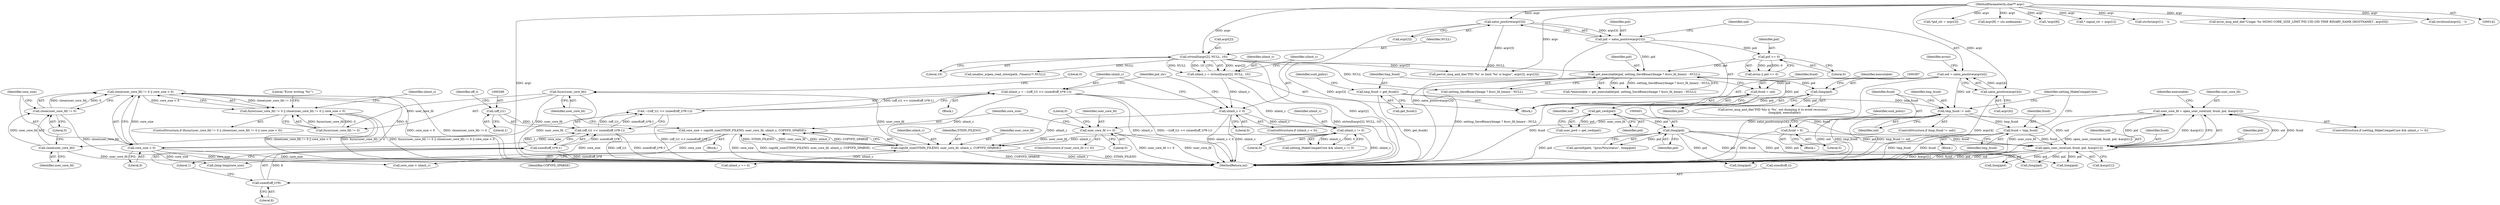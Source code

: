 digraph "0_abrt_17cb66b13997b0159b4253b3f5722db79f476d68@API" {
"1001136" [label="(Call,close(user_core_fd) != 0 || core_size < 0)"];
"1001137" [label="(Call,close(user_core_fd) != 0)"];
"1001138" [label="(Call,close(user_core_fd))"];
"1001133" [label="(Call,fsync(user_core_fd))"];
"1001125" [label="(Call,copyfd_size(STDIN_FILENO, user_core_fd, ulimit_c, COPYFD_SPARSE))"];
"1001118" [label="(Call,user_core_fd >= 0)"];
"1000442" [label="(Call,user_core_fd = open_user_core(uid, fsuid, pid, &argv[1]))"];
"1000444" [label="(Call,open_user_core(uid, fsuid, pid, &argv[1]))"];
"1000421" [label="(Call,tmp_fsuid != uid)"];
"1000413" [label="(Call,tmp_fsuid = get_fsuid())"];
"1000308" [label="(Call,uid = xatoi_positive(argv[4]))"];
"1000310" [label="(Call,xatoi_positive(argv[4]))"];
"1000144" [label="(MethodParameterIn,char** argv)"];
"1000433" [label="(Call,fsuid = tmp_fsuid)"];
"1000425" [label="(Call,fsuid = 0)"];
"1000409" [label="(Call,fsuid = uid)"];
"1000400" [label="(Call,(long)pid)"];
"1000392" [label="(Call,get_cwd(pid))"];
"1000386" [label="(Call,(long)pid)"];
"1000370" [label="(Call,get_executable(pid, setting_SaveBinaryImage ? &src_fd_binary : NULL))"];
"1000317" [label="(Call,pid <= 0)"];
"1000301" [label="(Call,pid = xatoi_positive(argv[3]))"];
"1000303" [label="(Call,xatoi_positive(argv[3]))"];
"1000270" [label="(Call,strtoull(argv[2], NULL, 10))"];
"1000281" [label="(Call,ulimit_c = ~((off_t)1 << (sizeof(off_t)*8-1)))"];
"1000283" [label="(Call,~((off_t)1 << (sizeof(off_t)*8-1)))"];
"1000284" [label="(Call,(off_t)1 << (sizeof(off_t)*8-1))"];
"1000285" [label="(Call,(off_t)1)"];
"1000288" [label="(Call,sizeof(off_t)*8-1)"];
"1000289" [label="(Call,sizeof(off_t)*8)"];
"1000439" [label="(Call,ulimit_c != 0)"];
"1000277" [label="(Call,ulimit_c < 0)"];
"1000268" [label="(Call,ulimit_c = strtoull(argv[2], NULL, 10))"];
"1001141" [label="(Call,core_size < 0)"];
"1001123" [label="(Call,core_size = copyfd_size(STDIN_FILENO, user_core_fd, ulimit_c, COPYFD_SPARSE))"];
"1001131" [label="(Call,fsync(user_core_fd) != 0 || close(user_core_fd) != 0 || core_size < 0)"];
"1001159" [label="(Call,core_size > ulimit_c)"];
"1000274" [label="(Identifier,NULL)"];
"1000308" [label="(Call,uid = xatoi_positive(argv[4]))"];
"1001142" [label="(Identifier,core_size)"];
"1001124" [label="(Identifier,core_size)"];
"1000288" [label="(Call,sizeof(off_t)*8-1)"];
"1000371" [label="(Identifier,pid)"];
"1000295" [label="(Call,*pid_str = argv[3])"];
"1001125" [label="(Call,copyfd_size(STDIN_FILENO, user_core_fd, ulimit_c, COPYFD_SPARSE))"];
"1000402" [label="(Identifier,pid)"];
"1000590" [label="(Call,(long)pid)"];
"1000293" [label="(Literal,1)"];
"1000304" [label="(Call,argv[3])"];
"1001129" [label="(Identifier,COPYFD_SPARSE)"];
"1001120" [label="(Literal,0)"];
"1000415" [label="(Call,get_fsuid())"];
"1001131" [label="(Call,fsync(user_core_fd) != 0 || close(user_core_fd) != 0 || core_size < 0)"];
"1000271" [label="(Call,argv[2])"];
"1000444" [label="(Call,open_user_core(uid, fsuid, pid, &argv[1]))"];
"1000436" [label="(ControlStructure,if (setting_MakeCompatCore && ulimit_c != 0))"];
"1001179" [label="(Literal,0)"];
"1000309" [label="(Identifier,uid)"];
"1000290" [label="(Call,sizeof(off_t))"];
"1000433" [label="(Call,fsuid = tmp_fsuid)"];
"1000285" [label="(Call,(off_t)1)"];
"1001130" [label="(ControlStructure,if (fsync(user_core_fd) != 0 || close(user_core_fd) != 0 || core_size < 0))"];
"1001180" [label="(MethodReturn,int)"];
"1000418" [label="(Identifier,suid_policy)"];
"1001141" [label="(Call,core_size < 0)"];
"1000437" [label="(Call,setting_MakeCompatCore && ulimit_c != 0)"];
"1000277" [label="(Call,ulimit_c < 0)"];
"1001118" [label="(Call,user_core_fd >= 0)"];
"1001138" [label="(Call,close(user_core_fd))"];
"1001175" [label="(Call,(long long)core_size)"];
"1000611" [label="(Call,(long)pid)"];
"1000454" [label="(Identifier,executable)"];
"1000302" [label="(Identifier,pid)"];
"1000405" [label="(Call,xmalloc_xopen_read_close(path, /*maxsz:*/ NULL))"];
"1000421" [label="(Call,tmp_fsuid != uid)"];
"1000435" [label="(Identifier,tmp_fsuid)"];
"1000144" [label="(MethodParameterIn,char** argv)"];
"1001137" [label="(Call,close(user_core_fd) != 0)"];
"1000275" [label="(Literal,10)"];
"1000354" [label="(Call,argv[8] = uts.nodename)"];
"1000413" [label="(Call,tmp_fsuid = get_fsuid())"];
"1000311" [label="(Call,argv[4])"];
"1000319" [label="(Literal,0)"];
"1000422" [label="(Identifier,tmp_fsuid)"];
"1001146" [label="(Literal,\"Error writing '%s'\")"];
"1000432" [label="(Block,)"];
"1000346" [label="(Call,!argv[8])"];
"1000434" [label="(Identifier,fsuid)"];
"1000389" [label="(Identifier,executable)"];
"1000459" [label="(Call,(long)pid)"];
"1000370" [label="(Call,get_executable(pid, setting_SaveBinaryImage ? &src_fd_binary : NULL))"];
"1001119" [label="(Identifier,user_core_fd)"];
"1001132" [label="(Call,fsync(user_core_fd) != 0)"];
"1000280" [label="(Block,)"];
"1001121" [label="(Block,)"];
"1000393" [label="(Identifier,pid)"];
"1000430" [label="(Identifier,suid_policy)"];
"1000386" [label="(Call,(long)pid)"];
"1001127" [label="(Identifier,user_core_fd)"];
"1000438" [label="(Identifier,setting_MakeCompatCore)"];
"1000448" [label="(Call,&argv[1])"];
"1000446" [label="(Identifier,fsuid)"];
"1000292" [label="(Literal,8)"];
"1000268" [label="(Call,ulimit_c = strtoull(argv[2], NULL, 10))"];
"1000439" [label="(Call,ulimit_c != 0)"];
"1000443" [label="(Identifier,user_core_fd)"];
"1000368" [label="(Call,*executable = get_executable(pid, setting_SaveBinaryImage ? &src_fd_binary : NULL))"];
"1000279" [label="(Literal,0)"];
"1000392" [label="(Call,get_cwd(pid))"];
"1000315" [label="(Call,errno || pid <= 0)"];
"1000425" [label="(Call,fsuid = 0)"];
"1001128" [label="(Identifier,ulimit_c)"];
"1001139" [label="(Identifier,user_core_fd)"];
"1000270" [label="(Call,strtoull(argv[2], NULL, 10))"];
"1000426" [label="(Identifier,fsuid)"];
"1001136" [label="(Call,close(user_core_fd) != 0 || core_size < 0)"];
"1000276" [label="(ControlStructure,if (ulimit_c < 0))"];
"1000411" [label="(Identifier,uid)"];
"1000257" [label="(Call,* signal_str = argv[1])"];
"1001134" [label="(Identifier,user_core_fd)"];
"1000400" [label="(Call,(long)pid)"];
"1001171" [label="(Call,(long)pid)"];
"1000310" [label="(Call,xatoi_positive(argv[4]))"];
"1000317" [label="(Call,pid <= 0)"];
"1000442" [label="(Call,user_core_fd = open_user_core(uid, fsuid, pid, &argv[1]))"];
"1000177" [label="(Call,strchr(argv[1], ' '))"];
"1000423" [label="(Identifier,uid)"];
"1000316" [label="(Identifier,errno)"];
"1000397" [label="(Call,sprintf(path, \"/proc/%lu/status\", (long)pid))"];
"1000171" [label="(Call,error_msg_and_die(\"Usage: %s SIGNO CORE_SIZE_LIMIT PID UID GID TIME BINARY_NAME [HOSTNAME]\", argv[0]))"];
"1000296" [label="(Identifier,pid_str)"];
"1001133" [label="(Call,fsync(user_core_fd))"];
"1000420" [label="(ControlStructure,if (tmp_fsuid != uid))"];
"1001140" [label="(Literal,0)"];
"1000283" [label="(Call,~((off_t)1 << (sizeof(off_t)*8-1)))"];
"1000410" [label="(Identifier,fsuid)"];
"1000145" [label="(Block,)"];
"1000291" [label="(Identifier,off_t)"];
"1001135" [label="(Literal,0)"];
"1000303" [label="(Call,xatoi_positive(argv[3]))"];
"1000278" [label="(Identifier,ulimit_c)"];
"1001156" [label="(Call,ulimit_c == 0)"];
"1000447" [label="(Identifier,pid)"];
"1001117" [label="(ControlStructure,if (user_core_fd >= 0))"];
"1000196" [label="(Call,strchrnul(argv[i], ' '))"];
"1000284" [label="(Call,(off_t)1 << (sizeof(off_t)*8-1))"];
"1000440" [label="(Identifier,ulimit_c)"];
"1000424" [label="(Block,)"];
"1000427" [label="(Literal,0)"];
"1000388" [label="(Identifier,pid)"];
"1000301" [label="(Call,pid = xatoi_positive(argv[3]))"];
"1000318" [label="(Identifier,pid)"];
"1000281" [label="(Call,ulimit_c = ~((off_t)1 << (sizeof(off_t)*8-1)))"];
"1000390" [label="(Call,user_pwd = get_cwd(pid))"];
"1000441" [label="(Literal,0)"];
"1001143" [label="(Literal,0)"];
"1000269" [label="(Identifier,ulimit_c)"];
"1000282" [label="(Identifier,ulimit_c)"];
"1000287" [label="(Literal,1)"];
"1000289" [label="(Call,sizeof(off_t)*8)"];
"1000445" [label="(Identifier,uid)"];
"1000372" [label="(Call,setting_SaveBinaryImage ? &src_fd_binary : NULL)"];
"1000414" [label="(Identifier,tmp_fsuid)"];
"1000321" [label="(Call,perror_msg_and_die(\"PID '%s' or limit '%s' is bogus\", argv[3], argv[2]))"];
"1000384" [label="(Call,error_msg_and_die(\"PID %lu is '%s', not dumping it to avoid recursion\",\n                        (long)pid, executable))"];
"1001123" [label="(Call,core_size = copyfd_size(STDIN_FILENO, user_core_fd, ulimit_c, COPYFD_SPARSE))"];
"1001157" [label="(Identifier,ulimit_c)"];
"1001126" [label="(Identifier,STDIN_FILENO)"];
"1000409" [label="(Call,fsuid = uid)"];
"1001136" -> "1001131"  [label="AST: "];
"1001136" -> "1001137"  [label="CFG: "];
"1001136" -> "1001141"  [label="CFG: "];
"1001137" -> "1001136"  [label="AST: "];
"1001141" -> "1001136"  [label="AST: "];
"1001131" -> "1001136"  [label="CFG: "];
"1001136" -> "1001180"  [label="DDG: close(user_core_fd) != 0"];
"1001136" -> "1001180"  [label="DDG: core_size < 0"];
"1001136" -> "1001131"  [label="DDG: close(user_core_fd) != 0"];
"1001136" -> "1001131"  [label="DDG: core_size < 0"];
"1001137" -> "1001136"  [label="DDG: close(user_core_fd)"];
"1001137" -> "1001136"  [label="DDG: 0"];
"1001141" -> "1001136"  [label="DDG: core_size"];
"1001141" -> "1001136"  [label="DDG: 0"];
"1001137" -> "1001140"  [label="CFG: "];
"1001138" -> "1001137"  [label="AST: "];
"1001140" -> "1001137"  [label="AST: "];
"1001142" -> "1001137"  [label="CFG: "];
"1001137" -> "1001180"  [label="DDG: close(user_core_fd)"];
"1001138" -> "1001137"  [label="DDG: user_core_fd"];
"1001138" -> "1001139"  [label="CFG: "];
"1001139" -> "1001138"  [label="AST: "];
"1001140" -> "1001138"  [label="CFG: "];
"1001138" -> "1001180"  [label="DDG: user_core_fd"];
"1001133" -> "1001138"  [label="DDG: user_core_fd"];
"1001133" -> "1001132"  [label="AST: "];
"1001133" -> "1001134"  [label="CFG: "];
"1001134" -> "1001133"  [label="AST: "];
"1001135" -> "1001133"  [label="CFG: "];
"1001133" -> "1001180"  [label="DDG: user_core_fd"];
"1001133" -> "1001132"  [label="DDG: user_core_fd"];
"1001125" -> "1001133"  [label="DDG: user_core_fd"];
"1001125" -> "1001123"  [label="AST: "];
"1001125" -> "1001129"  [label="CFG: "];
"1001126" -> "1001125"  [label="AST: "];
"1001127" -> "1001125"  [label="AST: "];
"1001128" -> "1001125"  [label="AST: "];
"1001129" -> "1001125"  [label="AST: "];
"1001123" -> "1001125"  [label="CFG: "];
"1001125" -> "1001180"  [label="DDG: COPYFD_SPARSE"];
"1001125" -> "1001180"  [label="DDG: ulimit_c"];
"1001125" -> "1001180"  [label="DDG: STDIN_FILENO"];
"1001125" -> "1001123"  [label="DDG: STDIN_FILENO"];
"1001125" -> "1001123"  [label="DDG: user_core_fd"];
"1001125" -> "1001123"  [label="DDG: ulimit_c"];
"1001125" -> "1001123"  [label="DDG: COPYFD_SPARSE"];
"1001118" -> "1001125"  [label="DDG: user_core_fd"];
"1000281" -> "1001125"  [label="DDG: ulimit_c"];
"1000439" -> "1001125"  [label="DDG: ulimit_c"];
"1000277" -> "1001125"  [label="DDG: ulimit_c"];
"1001125" -> "1001156"  [label="DDG: ulimit_c"];
"1001118" -> "1001117"  [label="AST: "];
"1001118" -> "1001120"  [label="CFG: "];
"1001119" -> "1001118"  [label="AST: "];
"1001120" -> "1001118"  [label="AST: "];
"1001124" -> "1001118"  [label="CFG: "];
"1001179" -> "1001118"  [label="CFG: "];
"1001118" -> "1001180"  [label="DDG: user_core_fd"];
"1001118" -> "1001180"  [label="DDG: user_core_fd >= 0"];
"1000442" -> "1001118"  [label="DDG: user_core_fd"];
"1000442" -> "1000436"  [label="AST: "];
"1000442" -> "1000444"  [label="CFG: "];
"1000443" -> "1000442"  [label="AST: "];
"1000444" -> "1000442"  [label="AST: "];
"1000454" -> "1000442"  [label="CFG: "];
"1000442" -> "1001180"  [label="DDG: user_core_fd"];
"1000442" -> "1001180"  [label="DDG: open_user_core(uid, fsuid, pid, &argv[1])"];
"1000444" -> "1000442"  [label="DDG: uid"];
"1000444" -> "1000442"  [label="DDG: fsuid"];
"1000444" -> "1000442"  [label="DDG: pid"];
"1000444" -> "1000442"  [label="DDG: &argv[1]"];
"1000444" -> "1000448"  [label="CFG: "];
"1000445" -> "1000444"  [label="AST: "];
"1000446" -> "1000444"  [label="AST: "];
"1000447" -> "1000444"  [label="AST: "];
"1000448" -> "1000444"  [label="AST: "];
"1000444" -> "1001180"  [label="DDG: fsuid"];
"1000444" -> "1001180"  [label="DDG: pid"];
"1000444" -> "1001180"  [label="DDG: uid"];
"1000444" -> "1001180"  [label="DDG: &argv[1]"];
"1000421" -> "1000444"  [label="DDG: uid"];
"1000433" -> "1000444"  [label="DDG: fsuid"];
"1000425" -> "1000444"  [label="DDG: fsuid"];
"1000409" -> "1000444"  [label="DDG: fsuid"];
"1000400" -> "1000444"  [label="DDG: pid"];
"1000444" -> "1000459"  [label="DDG: pid"];
"1000444" -> "1000590"  [label="DDG: pid"];
"1000444" -> "1000611"  [label="DDG: pid"];
"1000444" -> "1001171"  [label="DDG: pid"];
"1000421" -> "1000420"  [label="AST: "];
"1000421" -> "1000423"  [label="CFG: "];
"1000422" -> "1000421"  [label="AST: "];
"1000423" -> "1000421"  [label="AST: "];
"1000426" -> "1000421"  [label="CFG: "];
"1000438" -> "1000421"  [label="CFG: "];
"1000421" -> "1001180"  [label="DDG: uid"];
"1000421" -> "1001180"  [label="DDG: tmp_fsuid"];
"1000421" -> "1001180"  [label="DDG: tmp_fsuid != uid"];
"1000413" -> "1000421"  [label="DDG: tmp_fsuid"];
"1000308" -> "1000421"  [label="DDG: uid"];
"1000421" -> "1000433"  [label="DDG: tmp_fsuid"];
"1000413" -> "1000145"  [label="AST: "];
"1000413" -> "1000415"  [label="CFG: "];
"1000414" -> "1000413"  [label="AST: "];
"1000415" -> "1000413"  [label="AST: "];
"1000418" -> "1000413"  [label="CFG: "];
"1000413" -> "1001180"  [label="DDG: get_fsuid()"];
"1000308" -> "1000145"  [label="AST: "];
"1000308" -> "1000310"  [label="CFG: "];
"1000309" -> "1000308"  [label="AST: "];
"1000310" -> "1000308"  [label="AST: "];
"1000316" -> "1000308"  [label="CFG: "];
"1000308" -> "1001180"  [label="DDG: xatoi_positive(argv[4])"];
"1000310" -> "1000308"  [label="DDG: argv[4]"];
"1000308" -> "1000409"  [label="DDG: uid"];
"1000310" -> "1000311"  [label="CFG: "];
"1000311" -> "1000310"  [label="AST: "];
"1000310" -> "1001180"  [label="DDG: argv[4]"];
"1000144" -> "1000310"  [label="DDG: argv"];
"1000144" -> "1000142"  [label="AST: "];
"1000144" -> "1001180"  [label="DDG: argv"];
"1000144" -> "1000171"  [label="DDG: argv"];
"1000144" -> "1000177"  [label="DDG: argv"];
"1000144" -> "1000196"  [label="DDG: argv"];
"1000144" -> "1000257"  [label="DDG: argv"];
"1000144" -> "1000270"  [label="DDG: argv"];
"1000144" -> "1000295"  [label="DDG: argv"];
"1000144" -> "1000303"  [label="DDG: argv"];
"1000144" -> "1000321"  [label="DDG: argv"];
"1000144" -> "1000346"  [label="DDG: argv"];
"1000144" -> "1000354"  [label="DDG: argv"];
"1000433" -> "1000432"  [label="AST: "];
"1000433" -> "1000435"  [label="CFG: "];
"1000434" -> "1000433"  [label="AST: "];
"1000435" -> "1000433"  [label="AST: "];
"1000438" -> "1000433"  [label="CFG: "];
"1000433" -> "1001180"  [label="DDG: fsuid"];
"1000433" -> "1001180"  [label="DDG: tmp_fsuid"];
"1000425" -> "1000424"  [label="AST: "];
"1000425" -> "1000427"  [label="CFG: "];
"1000426" -> "1000425"  [label="AST: "];
"1000427" -> "1000425"  [label="AST: "];
"1000430" -> "1000425"  [label="CFG: "];
"1000425" -> "1001180"  [label="DDG: fsuid"];
"1000409" -> "1000145"  [label="AST: "];
"1000409" -> "1000411"  [label="CFG: "];
"1000410" -> "1000409"  [label="AST: "];
"1000411" -> "1000409"  [label="AST: "];
"1000414" -> "1000409"  [label="CFG: "];
"1000409" -> "1001180"  [label="DDG: fsuid"];
"1000400" -> "1000397"  [label="AST: "];
"1000400" -> "1000402"  [label="CFG: "];
"1000401" -> "1000400"  [label="AST: "];
"1000402" -> "1000400"  [label="AST: "];
"1000397" -> "1000400"  [label="CFG: "];
"1000400" -> "1001180"  [label="DDG: pid"];
"1000400" -> "1000397"  [label="DDG: pid"];
"1000392" -> "1000400"  [label="DDG: pid"];
"1000400" -> "1000459"  [label="DDG: pid"];
"1000400" -> "1000590"  [label="DDG: pid"];
"1000400" -> "1000611"  [label="DDG: pid"];
"1000400" -> "1001171"  [label="DDG: pid"];
"1000392" -> "1000390"  [label="AST: "];
"1000392" -> "1000393"  [label="CFG: "];
"1000393" -> "1000392"  [label="AST: "];
"1000390" -> "1000392"  [label="CFG: "];
"1000392" -> "1000390"  [label="DDG: pid"];
"1000386" -> "1000392"  [label="DDG: pid"];
"1000370" -> "1000392"  [label="DDG: pid"];
"1000386" -> "1000384"  [label="AST: "];
"1000386" -> "1000388"  [label="CFG: "];
"1000387" -> "1000386"  [label="AST: "];
"1000388" -> "1000386"  [label="AST: "];
"1000389" -> "1000386"  [label="CFG: "];
"1000386" -> "1000384"  [label="DDG: pid"];
"1000370" -> "1000386"  [label="DDG: pid"];
"1000370" -> "1000368"  [label="AST: "];
"1000370" -> "1000372"  [label="CFG: "];
"1000371" -> "1000370"  [label="AST: "];
"1000372" -> "1000370"  [label="AST: "];
"1000368" -> "1000370"  [label="CFG: "];
"1000370" -> "1001180"  [label="DDG: setting_SaveBinaryImage ? &src_fd_binary : NULL"];
"1000370" -> "1000368"  [label="DDG: pid"];
"1000370" -> "1000368"  [label="DDG: setting_SaveBinaryImage ? &src_fd_binary : NULL"];
"1000317" -> "1000370"  [label="DDG: pid"];
"1000301" -> "1000370"  [label="DDG: pid"];
"1000270" -> "1000370"  [label="DDG: NULL"];
"1000317" -> "1000315"  [label="AST: "];
"1000317" -> "1000319"  [label="CFG: "];
"1000318" -> "1000317"  [label="AST: "];
"1000319" -> "1000317"  [label="AST: "];
"1000315" -> "1000317"  [label="CFG: "];
"1000317" -> "1000315"  [label="DDG: pid"];
"1000317" -> "1000315"  [label="DDG: 0"];
"1000301" -> "1000317"  [label="DDG: pid"];
"1000301" -> "1000145"  [label="AST: "];
"1000301" -> "1000303"  [label="CFG: "];
"1000302" -> "1000301"  [label="AST: "];
"1000303" -> "1000301"  [label="AST: "];
"1000309" -> "1000301"  [label="CFG: "];
"1000301" -> "1001180"  [label="DDG: xatoi_positive(argv[3])"];
"1000303" -> "1000301"  [label="DDG: argv[3]"];
"1000303" -> "1000304"  [label="CFG: "];
"1000304" -> "1000303"  [label="AST: "];
"1000303" -> "1001180"  [label="DDG: argv[3]"];
"1000303" -> "1000321"  [label="DDG: argv[3]"];
"1000270" -> "1000268"  [label="AST: "];
"1000270" -> "1000275"  [label="CFG: "];
"1000271" -> "1000270"  [label="AST: "];
"1000274" -> "1000270"  [label="AST: "];
"1000275" -> "1000270"  [label="AST: "];
"1000268" -> "1000270"  [label="CFG: "];
"1000270" -> "1001180"  [label="DDG: argv[2]"];
"1000270" -> "1000268"  [label="DDG: argv[2]"];
"1000270" -> "1000268"  [label="DDG: NULL"];
"1000270" -> "1000268"  [label="DDG: 10"];
"1000270" -> "1000321"  [label="DDG: argv[2]"];
"1000270" -> "1000372"  [label="DDG: NULL"];
"1000270" -> "1000405"  [label="DDG: NULL"];
"1000281" -> "1000280"  [label="AST: "];
"1000281" -> "1000283"  [label="CFG: "];
"1000282" -> "1000281"  [label="AST: "];
"1000283" -> "1000281"  [label="AST: "];
"1000296" -> "1000281"  [label="CFG: "];
"1000281" -> "1001180"  [label="DDG: ulimit_c"];
"1000281" -> "1001180"  [label="DDG: ~((off_t)1 << (sizeof(off_t)*8-1))"];
"1000283" -> "1000281"  [label="DDG: (off_t)1 << (sizeof(off_t)*8-1)"];
"1000281" -> "1000439"  [label="DDG: ulimit_c"];
"1000283" -> "1000284"  [label="CFG: "];
"1000284" -> "1000283"  [label="AST: "];
"1000283" -> "1001180"  [label="DDG: (off_t)1 << (sizeof(off_t)*8-1)"];
"1000284" -> "1000283"  [label="DDG: (off_t)1"];
"1000284" -> "1000283"  [label="DDG: sizeof(off_t)*8-1"];
"1000284" -> "1000288"  [label="CFG: "];
"1000285" -> "1000284"  [label="AST: "];
"1000288" -> "1000284"  [label="AST: "];
"1000284" -> "1001180"  [label="DDG: (off_t)1"];
"1000284" -> "1001180"  [label="DDG: sizeof(off_t)*8-1"];
"1000285" -> "1000284"  [label="DDG: 1"];
"1000288" -> "1000284"  [label="DDG: sizeof(off_t)*8"];
"1000288" -> "1000284"  [label="DDG: 1"];
"1000285" -> "1000287"  [label="CFG: "];
"1000286" -> "1000285"  [label="AST: "];
"1000287" -> "1000285"  [label="AST: "];
"1000291" -> "1000285"  [label="CFG: "];
"1000288" -> "1000293"  [label="CFG: "];
"1000289" -> "1000288"  [label="AST: "];
"1000293" -> "1000288"  [label="AST: "];
"1000288" -> "1001180"  [label="DDG: sizeof(off_t)*8"];
"1000289" -> "1000288"  [label="DDG: 8"];
"1000289" -> "1000292"  [label="CFG: "];
"1000290" -> "1000289"  [label="AST: "];
"1000292" -> "1000289"  [label="AST: "];
"1000293" -> "1000289"  [label="CFG: "];
"1000439" -> "1000437"  [label="AST: "];
"1000439" -> "1000441"  [label="CFG: "];
"1000440" -> "1000439"  [label="AST: "];
"1000441" -> "1000439"  [label="AST: "];
"1000437" -> "1000439"  [label="CFG: "];
"1000439" -> "1001180"  [label="DDG: ulimit_c"];
"1000439" -> "1000437"  [label="DDG: ulimit_c"];
"1000439" -> "1000437"  [label="DDG: 0"];
"1000277" -> "1000439"  [label="DDG: ulimit_c"];
"1000277" -> "1000276"  [label="AST: "];
"1000277" -> "1000279"  [label="CFG: "];
"1000278" -> "1000277"  [label="AST: "];
"1000279" -> "1000277"  [label="AST: "];
"1000282" -> "1000277"  [label="CFG: "];
"1000296" -> "1000277"  [label="CFG: "];
"1000277" -> "1001180"  [label="DDG: ulimit_c"];
"1000277" -> "1001180"  [label="DDG: ulimit_c < 0"];
"1000268" -> "1000277"  [label="DDG: ulimit_c"];
"1000268" -> "1000145"  [label="AST: "];
"1000269" -> "1000268"  [label="AST: "];
"1000278" -> "1000268"  [label="CFG: "];
"1000268" -> "1001180"  [label="DDG: strtoull(argv[2], NULL, 10)"];
"1001141" -> "1001143"  [label="CFG: "];
"1001142" -> "1001141"  [label="AST: "];
"1001143" -> "1001141"  [label="AST: "];
"1001141" -> "1001180"  [label="DDG: core_size"];
"1001123" -> "1001141"  [label="DDG: core_size"];
"1001141" -> "1001159"  [label="DDG: core_size"];
"1001141" -> "1001175"  [label="DDG: core_size"];
"1001123" -> "1001121"  [label="AST: "];
"1001124" -> "1001123"  [label="AST: "];
"1001134" -> "1001123"  [label="CFG: "];
"1001123" -> "1001180"  [label="DDG: core_size"];
"1001123" -> "1001180"  [label="DDG: copyfd_size(STDIN_FILENO, user_core_fd, ulimit_c, COPYFD_SPARSE)"];
"1001123" -> "1001159"  [label="DDG: core_size"];
"1001123" -> "1001175"  [label="DDG: core_size"];
"1001131" -> "1001130"  [label="AST: "];
"1001131" -> "1001132"  [label="CFG: "];
"1001132" -> "1001131"  [label="AST: "];
"1001146" -> "1001131"  [label="CFG: "];
"1001157" -> "1001131"  [label="CFG: "];
"1001131" -> "1001180"  [label="DDG: close(user_core_fd) != 0 || core_size < 0"];
"1001131" -> "1001180"  [label="DDG: fsync(user_core_fd) != 0"];
"1001131" -> "1001180"  [label="DDG: fsync(user_core_fd) != 0 || close(user_core_fd) != 0 || core_size < 0"];
"1001132" -> "1001131"  [label="DDG: fsync(user_core_fd)"];
"1001132" -> "1001131"  [label="DDG: 0"];
}
